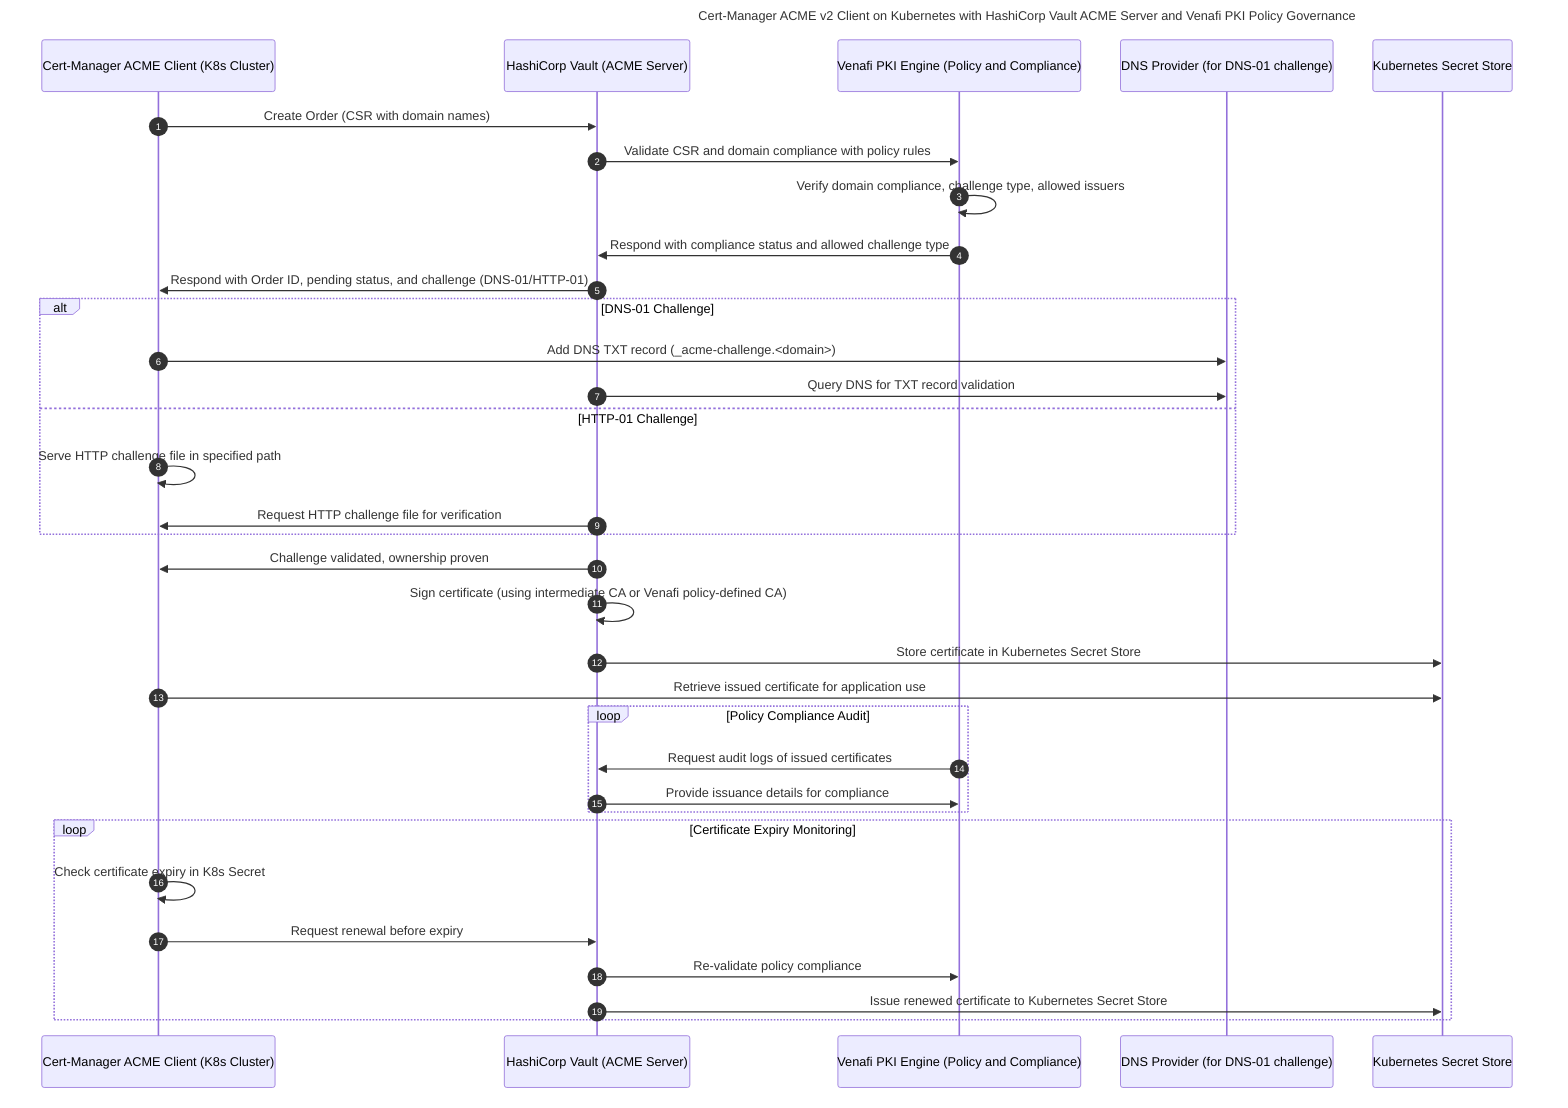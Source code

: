 sequenceDiagram
    title Cert-Manager ACME v2 Client on Kubernetes with HashiCorp Vault ACME Server and Venafi PKI Policy Governance

    %% Define Participants
    participant K8sClient as Cert-Manager ACME Client (K8s Cluster)
    participant Vault as HashiCorp Vault (ACME Server)
    participant Venafi as Venafi PKI Engine (Policy and Compliance)
    participant DNS as DNS Provider (for DNS-01 challenge)
    participant K8sSecret as Kubernetes Secret Store

    %% Detailed Steps with Autonumbering
    autonumber

    %% Step 1: Cert-Manager initiates certificate request with Vault
    K8sClient ->> Vault: Create Order (CSR with domain names)
    Vault ->> Venafi: Validate CSR and domain compliance with policy rules

    %% Step 2: Venafi enforces policy validation
    Venafi ->> Venafi: Verify domain compliance, challenge type, allowed issuers
    Venafi ->> Vault: Respond with compliance status and allowed challenge type

    %% Step 3: Vault provides challenge to Cert-Manager
    Vault ->> K8sClient: Respond with Order ID, pending status, and challenge (DNS-01/HTTP-01)

    %% Step 4: Cert-Manager configures challenge on K8s Cluster
    alt DNS-01 Challenge
        K8sClient ->> DNS: Add DNS TXT record (_acme-challenge.<domain>)
        Vault ->> DNS: Query DNS for TXT record validation
    else HTTP-01 Challenge
        K8sClient ->> K8sClient: Serve HTTP challenge file in specified path
        Vault ->> K8sClient: Request HTTP challenge file for verification
    end

    %% Step 5: Vault verifies the challenge, confirming domain ownership
    Vault ->> K8sClient: Challenge validated, ownership proven

    %% Step 6: Vault issues certificate and stores in Kubernetes Secret
    Vault ->> Vault: Sign certificate (using intermediate CA or Venafi policy-defined CA)
    Vault ->> K8sSecret: Store certificate in Kubernetes Secret Store

    %% Step 7: Cert-Manager retrieves issued certificate from K8s Secret
    K8sClient ->> K8sSecret: Retrieve issued certificate for application use

    %% Step 8: Venafi monitors and governs policy compliance with periodic audits
    loop Policy Compliance Audit
        Venafi ->> Vault: Request audit logs of issued certificates
        Vault ->> Venafi: Provide issuance details for compliance
    end

    %% Step 9: Automated Renewal Process
    loop Certificate Expiry Monitoring
        K8sClient ->> K8sClient: Check certificate expiry in K8s Secret
        K8sClient ->> Vault: Request renewal before expiry
        Vault ->> Venafi: Re-validate policy compliance
        Vault ->> K8sSecret: Issue renewed certificate to Kubernetes Secret Store
    end